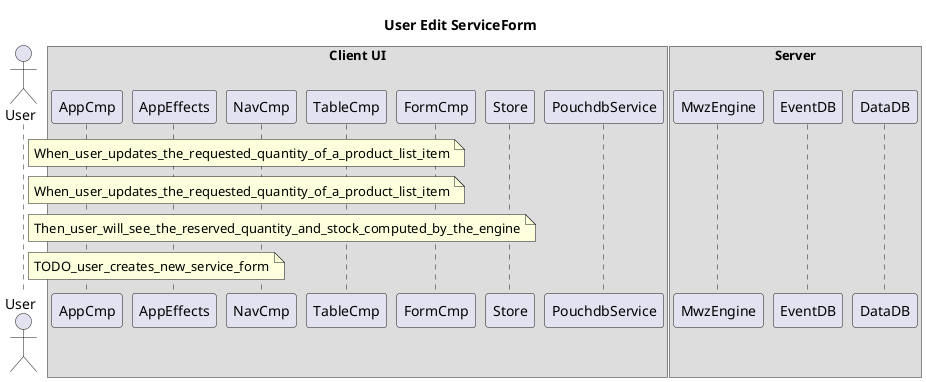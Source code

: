 @startuml edit_flow

title User Edit ServiceForm

actor User
box "Client UI"
    participant AppCmp
    participant AppEffects
    participant NavCmp
    participant TableCmp
    participant FormCmp
    participant Store
    participant PouchdbService
end box
box "Server"
    participant MwzEngine
    participant EventDB
    participant DataDB
end box

note right of User: When_user_updates_the_requested_quantity_of_a_product_list_item
note right of User: When_user_updates_the_requested_quantity_of_a_product_list_item
note right of User: Then_user_will_see_the_reserved_quantity_and_stock_computed_by_the_engine
note right of User: TODO_user_creates_new_service_form

@enduml
